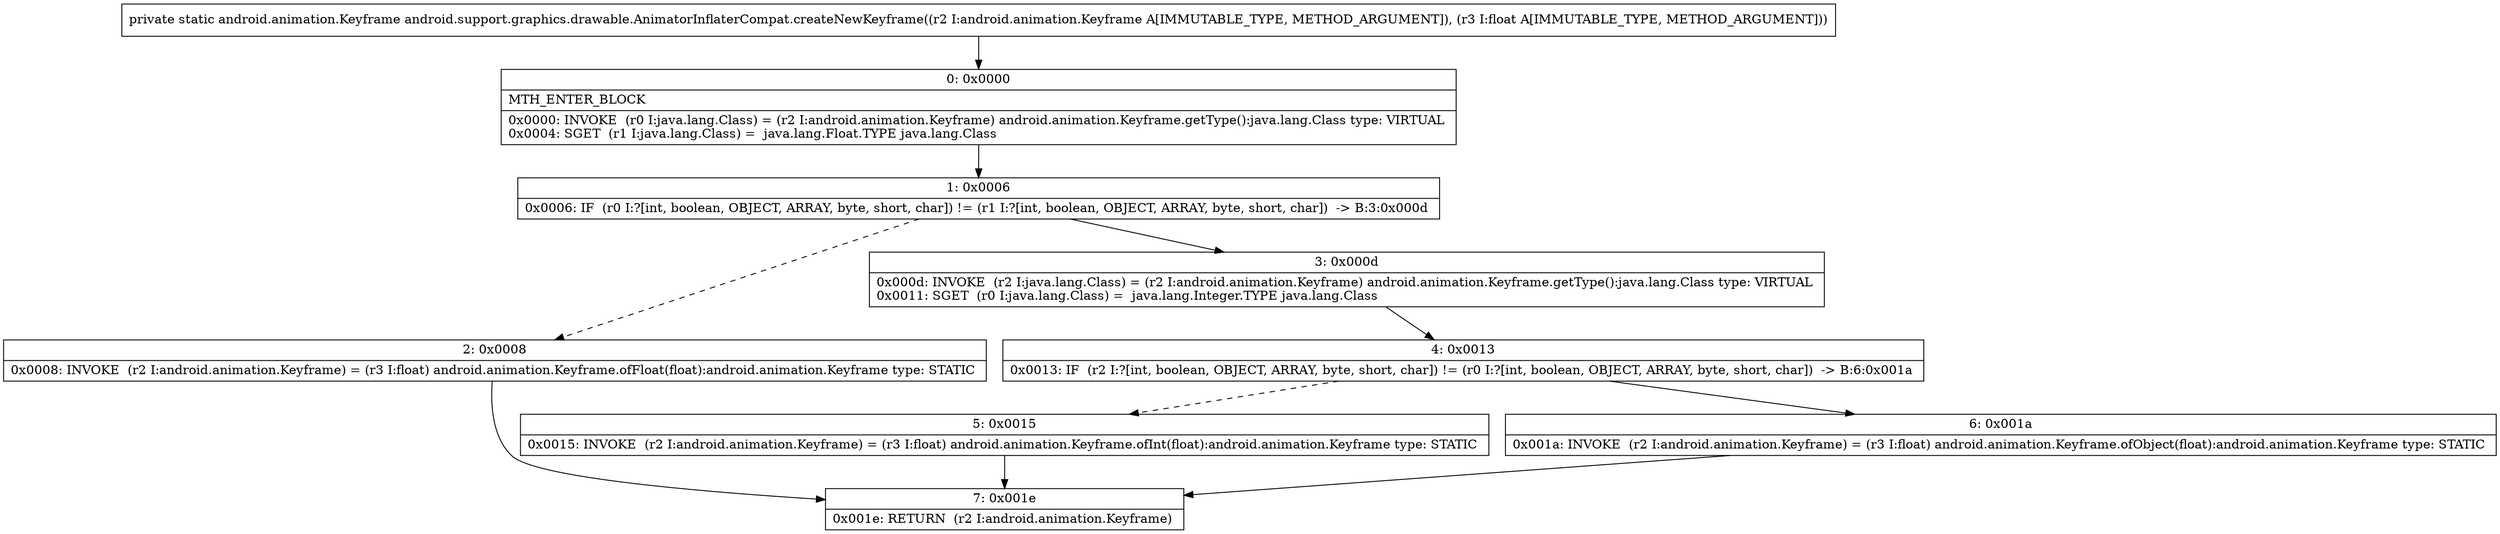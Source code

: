 digraph "CFG forandroid.support.graphics.drawable.AnimatorInflaterCompat.createNewKeyframe(Landroid\/animation\/Keyframe;F)Landroid\/animation\/Keyframe;" {
Node_0 [shape=record,label="{0\:\ 0x0000|MTH_ENTER_BLOCK\l|0x0000: INVOKE  (r0 I:java.lang.Class) = (r2 I:android.animation.Keyframe) android.animation.Keyframe.getType():java.lang.Class type: VIRTUAL \l0x0004: SGET  (r1 I:java.lang.Class) =  java.lang.Float.TYPE java.lang.Class \l}"];
Node_1 [shape=record,label="{1\:\ 0x0006|0x0006: IF  (r0 I:?[int, boolean, OBJECT, ARRAY, byte, short, char]) != (r1 I:?[int, boolean, OBJECT, ARRAY, byte, short, char])  \-\> B:3:0x000d \l}"];
Node_2 [shape=record,label="{2\:\ 0x0008|0x0008: INVOKE  (r2 I:android.animation.Keyframe) = (r3 I:float) android.animation.Keyframe.ofFloat(float):android.animation.Keyframe type: STATIC \l}"];
Node_3 [shape=record,label="{3\:\ 0x000d|0x000d: INVOKE  (r2 I:java.lang.Class) = (r2 I:android.animation.Keyframe) android.animation.Keyframe.getType():java.lang.Class type: VIRTUAL \l0x0011: SGET  (r0 I:java.lang.Class) =  java.lang.Integer.TYPE java.lang.Class \l}"];
Node_4 [shape=record,label="{4\:\ 0x0013|0x0013: IF  (r2 I:?[int, boolean, OBJECT, ARRAY, byte, short, char]) != (r0 I:?[int, boolean, OBJECT, ARRAY, byte, short, char])  \-\> B:6:0x001a \l}"];
Node_5 [shape=record,label="{5\:\ 0x0015|0x0015: INVOKE  (r2 I:android.animation.Keyframe) = (r3 I:float) android.animation.Keyframe.ofInt(float):android.animation.Keyframe type: STATIC \l}"];
Node_6 [shape=record,label="{6\:\ 0x001a|0x001a: INVOKE  (r2 I:android.animation.Keyframe) = (r3 I:float) android.animation.Keyframe.ofObject(float):android.animation.Keyframe type: STATIC \l}"];
Node_7 [shape=record,label="{7\:\ 0x001e|0x001e: RETURN  (r2 I:android.animation.Keyframe) \l}"];
MethodNode[shape=record,label="{private static android.animation.Keyframe android.support.graphics.drawable.AnimatorInflaterCompat.createNewKeyframe((r2 I:android.animation.Keyframe A[IMMUTABLE_TYPE, METHOD_ARGUMENT]), (r3 I:float A[IMMUTABLE_TYPE, METHOD_ARGUMENT])) }"];
MethodNode -> Node_0;
Node_0 -> Node_1;
Node_1 -> Node_2[style=dashed];
Node_1 -> Node_3;
Node_2 -> Node_7;
Node_3 -> Node_4;
Node_4 -> Node_5[style=dashed];
Node_4 -> Node_6;
Node_5 -> Node_7;
Node_6 -> Node_7;
}

